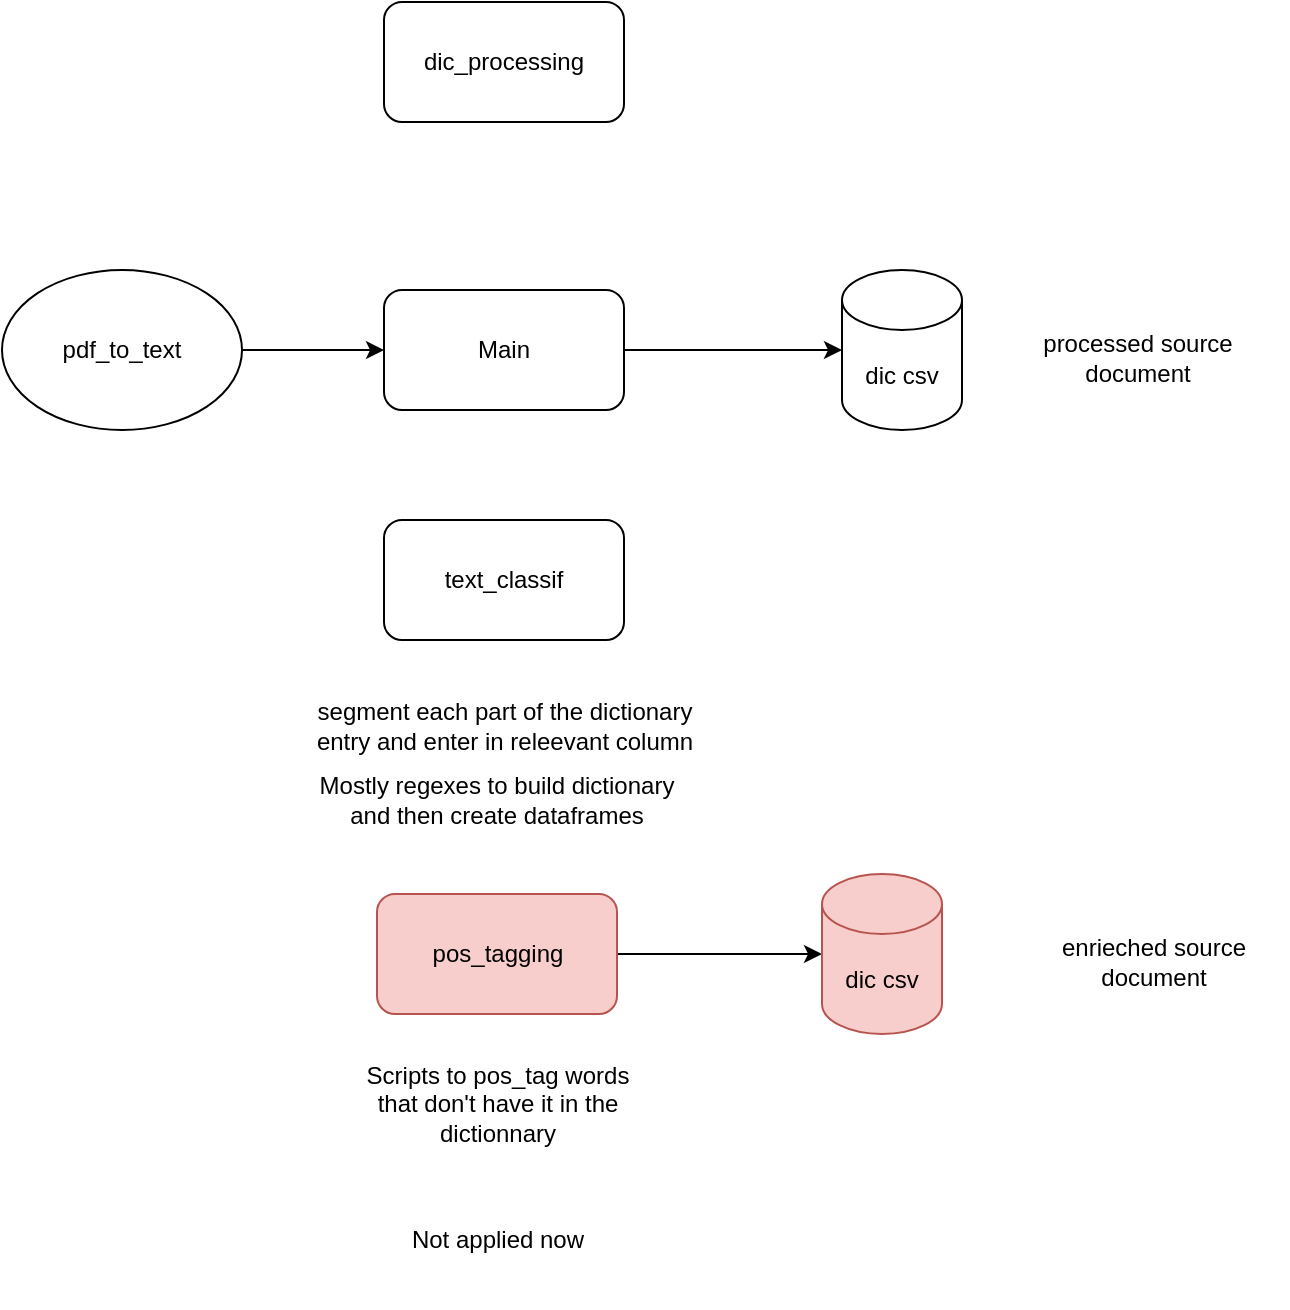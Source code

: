 <mxfile pages="2">
    <diagram id="h2uhwnl8icA4pP6MbThw" name="dic_processing">
        <mxGraphModel dx="1094" dy="719" grid="0" gridSize="10" guides="1" tooltips="1" connect="1" arrows="1" fold="1" page="0" pageScale="1" pageWidth="827" pageHeight="1169" math="0" shadow="0">
            <root>
                <mxCell id="0"/>
                <mxCell id="1" parent="0"/>
                <mxCell id="20lPje7iiAUVLfu_vsRh-6" style="edgeStyle=orthogonalEdgeStyle;rounded=0;orthogonalLoop=1;jettySize=auto;html=1;" parent="1" source="20lPje7iiAUVLfu_vsRh-2" target="20lPje7iiAUVLfu_vsRh-3" edge="1">
                    <mxGeometry relative="1" as="geometry"/>
                </mxCell>
                <mxCell id="20lPje7iiAUVLfu_vsRh-2" value="Main&lt;br&gt;" style="rounded=1;whiteSpace=wrap;html=1;" parent="1" vertex="1">
                    <mxGeometry x="45" y="213" width="120" height="60" as="geometry"/>
                </mxCell>
                <mxCell id="20lPje7iiAUVLfu_vsRh-3" value="dic csv" style="shape=cylinder3;whiteSpace=wrap;html=1;boundedLbl=1;backgroundOutline=1;size=15;" parent="1" vertex="1">
                    <mxGeometry x="274" y="203" width="60" height="80" as="geometry"/>
                </mxCell>
                <mxCell id="20lPje7iiAUVLfu_vsRh-5" style="edgeStyle=orthogonalEdgeStyle;rounded=0;orthogonalLoop=1;jettySize=auto;html=1;entryX=0;entryY=0.5;entryDx=0;entryDy=0;" parent="1" source="20lPje7iiAUVLfu_vsRh-4" target="20lPje7iiAUVLfu_vsRh-2" edge="1">
                    <mxGeometry relative="1" as="geometry"/>
                </mxCell>
                <mxCell id="20lPje7iiAUVLfu_vsRh-4" value="pdf_to_text&lt;br&gt;" style="ellipse;whiteSpace=wrap;html=1;" parent="1" vertex="1">
                    <mxGeometry x="-146" y="203" width="120" height="80" as="geometry"/>
                </mxCell>
                <mxCell id="20lPje7iiAUVLfu_vsRh-7" value="dic_processing&lt;br&gt;" style="rounded=1;whiteSpace=wrap;html=1;" parent="1" vertex="1">
                    <mxGeometry x="45" y="69" width="120" height="60" as="geometry"/>
                </mxCell>
                <mxCell id="20lPje7iiAUVLfu_vsRh-8" value="text_classif" style="rounded=1;whiteSpace=wrap;html=1;" parent="1" vertex="1">
                    <mxGeometry x="45" y="328" width="120" height="60" as="geometry"/>
                </mxCell>
                <mxCell id="20lPje7iiAUVLfu_vsRh-9" value="segment each part of the dictionary entry and enter in releevant column&lt;br&gt;" style="text;html=1;strokeColor=none;fillColor=none;align=center;verticalAlign=middle;whiteSpace=wrap;rounded=0;" parent="1" vertex="1">
                    <mxGeometry x="5.5" y="388" width="199" height="86" as="geometry"/>
                </mxCell>
                <mxCell id="20lPje7iiAUVLfu_vsRh-10" value="Mostly regexes to build dictionary and then create dataframes&lt;br&gt;" style="text;html=1;strokeColor=none;fillColor=none;align=center;verticalAlign=middle;whiteSpace=wrap;rounded=0;" parent="1" vertex="1">
                    <mxGeometry x="2" y="425" width="199" height="86" as="geometry"/>
                </mxCell>
                <mxCell id="PCAa7r0geF3WEf5gcng8-6" style="edgeStyle=orthogonalEdgeStyle;rounded=0;orthogonalLoop=1;jettySize=auto;html=1;" parent="1" source="PCAa7r0geF3WEf5gcng8-1" target="PCAa7r0geF3WEf5gcng8-5" edge="1">
                    <mxGeometry relative="1" as="geometry"/>
                </mxCell>
                <mxCell id="PCAa7r0geF3WEf5gcng8-1" value="pos_tagging" style="rounded=1;whiteSpace=wrap;html=1;fillColor=#f8cecc;strokeColor=#b85450;" parent="1" vertex="1">
                    <mxGeometry x="41.5" y="515" width="120" height="60" as="geometry"/>
                </mxCell>
                <mxCell id="PCAa7r0geF3WEf5gcng8-2" value="Scripts to pos_tag words that don't have it in the dictionnary" style="text;html=1;strokeColor=none;fillColor=none;align=center;verticalAlign=middle;whiteSpace=wrap;rounded=0;" parent="1" vertex="1">
                    <mxGeometry x="34.5" y="586" width="134" height="68" as="geometry"/>
                </mxCell>
                <mxCell id="PCAa7r0geF3WEf5gcng8-3" value="Not applied now" style="text;html=1;strokeColor=none;fillColor=none;align=center;verticalAlign=middle;whiteSpace=wrap;rounded=0;" parent="1" vertex="1">
                    <mxGeometry x="34.5" y="654" width="134" height="68" as="geometry"/>
                </mxCell>
                <mxCell id="PCAa7r0geF3WEf5gcng8-4" value="processed source document" style="text;html=1;strokeColor=none;fillColor=none;align=center;verticalAlign=middle;whiteSpace=wrap;rounded=0;" parent="1" vertex="1">
                    <mxGeometry x="355" y="213" width="134" height="68" as="geometry"/>
                </mxCell>
                <mxCell id="PCAa7r0geF3WEf5gcng8-5" value="dic csv" style="shape=cylinder3;whiteSpace=wrap;html=1;boundedLbl=1;backgroundOutline=1;size=15;fillColor=#f8cecc;strokeColor=#b85450;" parent="1" vertex="1">
                    <mxGeometry x="264" y="505" width="60" height="80" as="geometry"/>
                </mxCell>
                <mxCell id="PCAa7r0geF3WEf5gcng8-7" value="enrieched source document" style="text;html=1;strokeColor=none;fillColor=none;align=center;verticalAlign=middle;whiteSpace=wrap;rounded=0;" parent="1" vertex="1">
                    <mxGeometry x="363" y="515" width="134" height="68" as="geometry"/>
                </mxCell>
            </root>
        </mxGraphModel>
    </diagram>
    <diagram id="AFzOYeR_EV6LKgdHaR3u" name="text_cleaning">
        <mxGraphModel dx="1302" dy="1335" grid="0" gridSize="10" guides="1" tooltips="1" connect="1" arrows="1" fold="1" page="0" pageScale="1" pageWidth="827" pageHeight="1169" math="0" shadow="0">
            <root>
                <mxCell id="0"/>
                <mxCell id="1" parent="0"/>
                <mxCell id="WG4RJTn3gFmb4cknV1dy-2" style="edgeStyle=orthogonalEdgeStyle;rounded=0;orthogonalLoop=1;jettySize=auto;html=1;" parent="1" source="yS_YO7Fw10d17xbJwr3M-1" target="WG4RJTn3gFmb4cknV1dy-1" edge="1">
                    <mxGeometry relative="1" as="geometry"/>
                </mxCell>
                <mxCell id="yS_YO7Fw10d17xbJwr3M-1" value="text_cleaning" style="rounded=1;whiteSpace=wrap;html=1;" parent="1" vertex="1">
                    <mxGeometry x="-65" y="-91" width="120" height="60" as="geometry"/>
                </mxCell>
                <mxCell id="WG4RJTn3gFmb4cknV1dy-6" style="edgeStyle=orthogonalEdgeStyle;rounded=0;orthogonalLoop=1;jettySize=auto;html=1;" parent="1" source="yS_YO7Fw10d17xbJwr3M-2" target="WG4RJTn3gFmb4cknV1dy-5" edge="1">
                    <mxGeometry relative="1" as="geometry"/>
                </mxCell>
                <mxCell id="yS_YO7Fw10d17xbJwr3M-2" value="text_spa" style="rounded=0;whiteSpace=wrap;html=1;" parent="1" vertex="1">
                    <mxGeometry x="-155" y="126" width="120" height="60" as="geometry"/>
                </mxCell>
                <mxCell id="WG4RJTn3gFmb4cknV1dy-7" style="edgeStyle=orthogonalEdgeStyle;rounded=0;orthogonalLoop=1;jettySize=auto;html=1;" parent="1" source="yS_YO7Fw10d17xbJwr3M-3" target="WG4RJTn3gFmb4cknV1dy-5" edge="1">
                    <mxGeometry relative="1" as="geometry"/>
                </mxCell>
                <mxCell id="yS_YO7Fw10d17xbJwr3M-3" value="text_tik" style="rounded=0;whiteSpace=wrap;html=1;" parent="1" vertex="1">
                    <mxGeometry x="36" y="126" width="120" height="60" as="geometry"/>
                </mxCell>
                <mxCell id="WG4RJTn3gFmb4cknV1dy-3" style="edgeStyle=orthogonalEdgeStyle;rounded=0;orthogonalLoop=1;jettySize=auto;html=1;" parent="1" source="WG4RJTn3gFmb4cknV1dy-1" target="yS_YO7Fw10d17xbJwr3M-2" edge="1">
                    <mxGeometry relative="1" as="geometry"/>
                </mxCell>
                <mxCell id="WG4RJTn3gFmb4cknV1dy-4" style="edgeStyle=orthogonalEdgeStyle;rounded=0;orthogonalLoop=1;jettySize=auto;html=1;" parent="1" source="WG4RJTn3gFmb4cknV1dy-1" target="yS_YO7Fw10d17xbJwr3M-3" edge="1">
                    <mxGeometry relative="1" as="geometry"/>
                </mxCell>
                <mxCell id="WG4RJTn3gFmb4cknV1dy-1" value="filenames" style="rounded=0;whiteSpace=wrap;html=1;" parent="1" vertex="1">
                    <mxGeometry x="-65" y="25" width="120" height="60" as="geometry"/>
                </mxCell>
                <mxCell id="WG4RJTn3gFmb4cknV1dy-5" value="python_dict" style="shape=cylinder3;whiteSpace=wrap;html=1;boundedLbl=1;backgroundOutline=1;size=15;" parent="1" vertex="1">
                    <mxGeometry x="-35" y="269" width="87" height="105" as="geometry"/>
                </mxCell>
                <mxCell id="WG4RJTn3gFmb4cknV1dy-9" value="bible, declaration human rights, examples from dictionary" style="text;html=1;strokeColor=none;fillColor=none;align=center;verticalAlign=middle;whiteSpace=wrap;rounded=0;" parent="1" vertex="1">
                    <mxGeometry x="99" y="286" width="171" height="105" as="geometry"/>
                </mxCell>
                <mxCell id="WG4RJTn3gFmb4cknV1dy-10" value="file name as key&lt;br&gt;lang as sub key&lt;br&gt;content as value" style="text;html=1;strokeColor=none;fillColor=none;align=center;verticalAlign=middle;whiteSpace=wrap;rounded=0;" parent="1" vertex="1">
                    <mxGeometry x="109" y="355" width="171" height="105" as="geometry"/>
                </mxCell>
            </root>
        </mxGraphModel>
    </diagram>
    <diagram id="vl4mw1OgBV3DPwRsJgJ8" name="SPA_processing">
        <mxGraphModel dx="902" dy="935" grid="0" gridSize="10" guides="1" tooltips="1" connect="1" arrows="1" fold="1" page="0" pageScale="1" pageWidth="827" pageHeight="1169" math="0" shadow="0">
            <root>
                <mxCell id="TDBMyQ9kUnn39aUDWTL9-0"/>
                <mxCell id="TDBMyQ9kUnn39aUDWTL9-1" parent="TDBMyQ9kUnn39aUDWTL9-0"/>
                <mxCell id="TDBMyQ9kUnn39aUDWTL9-14" style="edgeStyle=elbowEdgeStyle;html=1;elbow=vertical;" edge="1" parent="TDBMyQ9kUnn39aUDWTL9-1" source="TDBMyQ9kUnn39aUDWTL9-3" target="TDBMyQ9kUnn39aUDWTL9-7">
                    <mxGeometry relative="1" as="geometry"/>
                </mxCell>
                <mxCell id="TDBMyQ9kUnn39aUDWTL9-3" value="bible chapters" style="rounded=1;whiteSpace=wrap;html=1;" vertex="1" parent="TDBMyQ9kUnn39aUDWTL9-1">
                    <mxGeometry x="51" y="210" width="120" height="60" as="geometry"/>
                </mxCell>
                <mxCell id="TDBMyQ9kUnn39aUDWTL9-15" style="edgeStyle=elbowEdgeStyle;elbow=vertical;html=1;" edge="1" parent="TDBMyQ9kUnn39aUDWTL9-1" source="TDBMyQ9kUnn39aUDWTL9-4" target="TDBMyQ9kUnn39aUDWTL9-7">
                    <mxGeometry relative="1" as="geometry"/>
                </mxCell>
                <mxCell id="TDBMyQ9kUnn39aUDWTL9-4" value="dic_examples" style="rounded=1;whiteSpace=wrap;html=1;" vertex="1" parent="TDBMyQ9kUnn39aUDWTL9-1">
                    <mxGeometry x="228" y="210" width="120" height="60" as="geometry"/>
                </mxCell>
                <mxCell id="TDBMyQ9kUnn39aUDWTL9-17" style="edgeStyle=elbowEdgeStyle;elbow=vertical;html=1;" edge="1" parent="TDBMyQ9kUnn39aUDWTL9-1" source="TDBMyQ9kUnn39aUDWTL9-5" target="TDBMyQ9kUnn39aUDWTL9-7">
                    <mxGeometry relative="1" as="geometry"/>
                </mxCell>
                <mxCell id="TDBMyQ9kUnn39aUDWTL9-5" value="Universal Human Rights Declaration" style="rounded=1;whiteSpace=wrap;html=1;" vertex="1" parent="TDBMyQ9kUnn39aUDWTL9-1">
                    <mxGeometry x="413" y="210" width="120" height="60" as="geometry"/>
                </mxCell>
                <mxCell id="TDBMyQ9kUnn39aUDWTL9-7" value="Spacy" style="rounded=0;whiteSpace=wrap;html=1;" vertex="1" parent="TDBMyQ9kUnn39aUDWTL9-1">
                    <mxGeometry x="228" y="385" width="120" height="60" as="geometry"/>
                </mxCell>
                <mxCell id="TDBMyQ9kUnn39aUDWTL9-9" value="NER&lt;span style=&quot;color: rgba(0 , 0 , 0 , 0) ; font-family: monospace ; font-size: 0px&quot;&gt;%3CmxGraphModel%3E%3Croot%3E%3CmxCell%20id%3D%220%22%2F%3E%3CmxCell%20id%3D%221%22%20parent%3D%220%22%2F%3E%3CmxCell%20id%3D%222%22%20value%3D%22Spacy%22%20style%3D%22rounded%3D0%3BwhiteSpace%3Dwrap%3Bhtml%3D1%3B%22%20vertex%3D%221%22%20parent%3D%221%22%3E%3CmxGeometry%20x%3D%22236%22%20y%3D%22387%22%20width%3D%22120%22%20height%3D%2260%22%20as%3D%22geometry%22%2F%3E%3C%2FmxCell%3E%3C%2Froot%3E%3C%2FmxGraphModel%3E&lt;/span&gt;" style="rounded=1;whiteSpace=wrap;html=1;" vertex="1" parent="TDBMyQ9kUnn39aUDWTL9-1">
                    <mxGeometry x="31" y="604" width="120" height="60" as="geometry"/>
                </mxCell>
                <mxCell id="TDBMyQ9kUnn39aUDWTL9-10" value="POS" style="rounded=1;whiteSpace=wrap;html=1;" vertex="1" parent="TDBMyQ9kUnn39aUDWTL9-1">
                    <mxGeometry x="228" y="608" width="120" height="60" as="geometry"/>
                </mxCell>
                <mxCell id="TDBMyQ9kUnn39aUDWTL9-11" value="w2v" style="rounded=1;whiteSpace=wrap;html=1;" vertex="1" parent="TDBMyQ9kUnn39aUDWTL9-1">
                    <mxGeometry x="464" y="604" width="120" height="60" as="geometry"/>
                </mxCell>
                <mxCell id="TDBMyQ9kUnn39aUDWTL9-13" value="SPANISH" style="rounded=1;whiteSpace=wrap;html=1;fillColor=#a20025;fontColor=#ffffff;strokeColor=#6F0000;" vertex="1" parent="TDBMyQ9kUnn39aUDWTL9-1">
                    <mxGeometry x="221" y="54" width="120" height="60" as="geometry"/>
                </mxCell>
                <mxCell id="TDBMyQ9kUnn39aUDWTL9-19" style="edgeStyle=elbowEdgeStyle;elbow=vertical;html=1;" edge="1" parent="TDBMyQ9kUnn39aUDWTL9-1" source="TDBMyQ9kUnn39aUDWTL9-18" target="TDBMyQ9kUnn39aUDWTL9-9">
                    <mxGeometry relative="1" as="geometry"/>
                </mxCell>
                <mxCell id="TDBMyQ9kUnn39aUDWTL9-20" style="edgeStyle=elbowEdgeStyle;elbow=vertical;html=1;" edge="1" parent="TDBMyQ9kUnn39aUDWTL9-1" source="TDBMyQ9kUnn39aUDWTL9-18" target="TDBMyQ9kUnn39aUDWTL9-10">
                    <mxGeometry relative="1" as="geometry"/>
                </mxCell>
                <mxCell id="TDBMyQ9kUnn39aUDWTL9-21" style="edgeStyle=elbowEdgeStyle;elbow=vertical;html=1;" edge="1" parent="TDBMyQ9kUnn39aUDWTL9-1" source="TDBMyQ9kUnn39aUDWTL9-18" target="TDBMyQ9kUnn39aUDWTL9-11">
                    <mxGeometry relative="1" as="geometry"/>
                </mxCell>
                <mxCell id="TDBMyQ9kUnn39aUDWTL9-18" value="Doc" style="rounded=1;whiteSpace=wrap;html=1;" vertex="1" parent="TDBMyQ9kUnn39aUDWTL9-1">
                    <mxGeometry x="228" y="480" width="120" height="60" as="geometry"/>
                </mxCell>
            </root>
        </mxGraphModel>
    </diagram>
    <diagram id="i6IEimodOBFITSvq6HEf" name="Page-4">
        <mxGraphModel dx="1302" dy="935" grid="0" gridSize="10" guides="1" tooltips="1" connect="1" arrows="1" fold="1" page="0" pageScale="1" pageWidth="827" pageHeight="1169" math="0" shadow="0">
            <root>
                <mxCell id="ydFRLDOukIPZv3WiCjpQ-0"/>
                <mxCell id="ydFRLDOukIPZv3WiCjpQ-1" parent="ydFRLDOukIPZv3WiCjpQ-0"/>
                <mxCell id="ydFRLDOukIPZv3WiCjpQ-2" value="dic_processing" style="rounded=0;whiteSpace=wrap;html=1;" vertex="1" parent="ydFRLDOukIPZv3WiCjpQ-1">
                    <mxGeometry x="-16" y="223" width="120" height="60" as="geometry"/>
                </mxCell>
                <mxCell id="ydFRLDOukIPZv3WiCjpQ-3" value="Repository&lt;br&gt;" style="rounded=1;whiteSpace=wrap;html=1;" vertex="1" parent="ydFRLDOukIPZv3WiCjpQ-1">
                    <mxGeometry x="121" y="72" width="120" height="60" as="geometry"/>
                </mxCell>
                <mxCell id="ydFRLDOukIPZv3WiCjpQ-7" style="edgeStyle=elbowEdgeStyle;elbow=vertical;html=1;" edge="1" parent="ydFRLDOukIPZv3WiCjpQ-1" source="ydFRLDOukIPZv3WiCjpQ-4" target="ydFRLDOukIPZv3WiCjpQ-6">
                    <mxGeometry relative="1" as="geometry"/>
                </mxCell>
                <mxCell id="ydFRLDOukIPZv3WiCjpQ-4" value="csv" style="rounded=1;whiteSpace=wrap;html=1;" vertex="1" parent="ydFRLDOukIPZv3WiCjpQ-1">
                    <mxGeometry x="-13" y="356" width="120" height="60" as="geometry"/>
                </mxCell>
                <mxCell id="ydFRLDOukIPZv3WiCjpQ-5" value="app" style="rounded=0;whiteSpace=wrap;html=1;" vertex="1" parent="ydFRLDOukIPZv3WiCjpQ-1">
                    <mxGeometry x="177" y="223" width="120" height="60" as="geometry"/>
                </mxCell>
                <mxCell id="ydFRLDOukIPZv3WiCjpQ-6" value="streamlitapp" style="rounded=1;whiteSpace=wrap;html=1;" vertex="1" parent="ydFRLDOukIPZv3WiCjpQ-1">
                    <mxGeometry x="184" y="356" width="120" height="60" as="geometry"/>
                </mxCell>
                <mxCell id="ydFRLDOukIPZv3WiCjpQ-8" value="text_preprocessing" style="rounded=0;whiteSpace=wrap;html=1;" vertex="1" parent="ydFRLDOukIPZv3WiCjpQ-1">
                    <mxGeometry x="388" y="223" width="120" height="60" as="geometry"/>
                </mxCell>
                <mxCell id="ydFRLDOukIPZv3WiCjpQ-9" value="spa_tik_content" style="rounded=1;whiteSpace=wrap;html=1;" vertex="1" parent="ydFRLDOukIPZv3WiCjpQ-1">
                    <mxGeometry x="394" y="356" width="120" height="60" as="geometry"/>
                </mxCell>
            </root>
        </mxGraphModel>
    </diagram>
</mxfile>